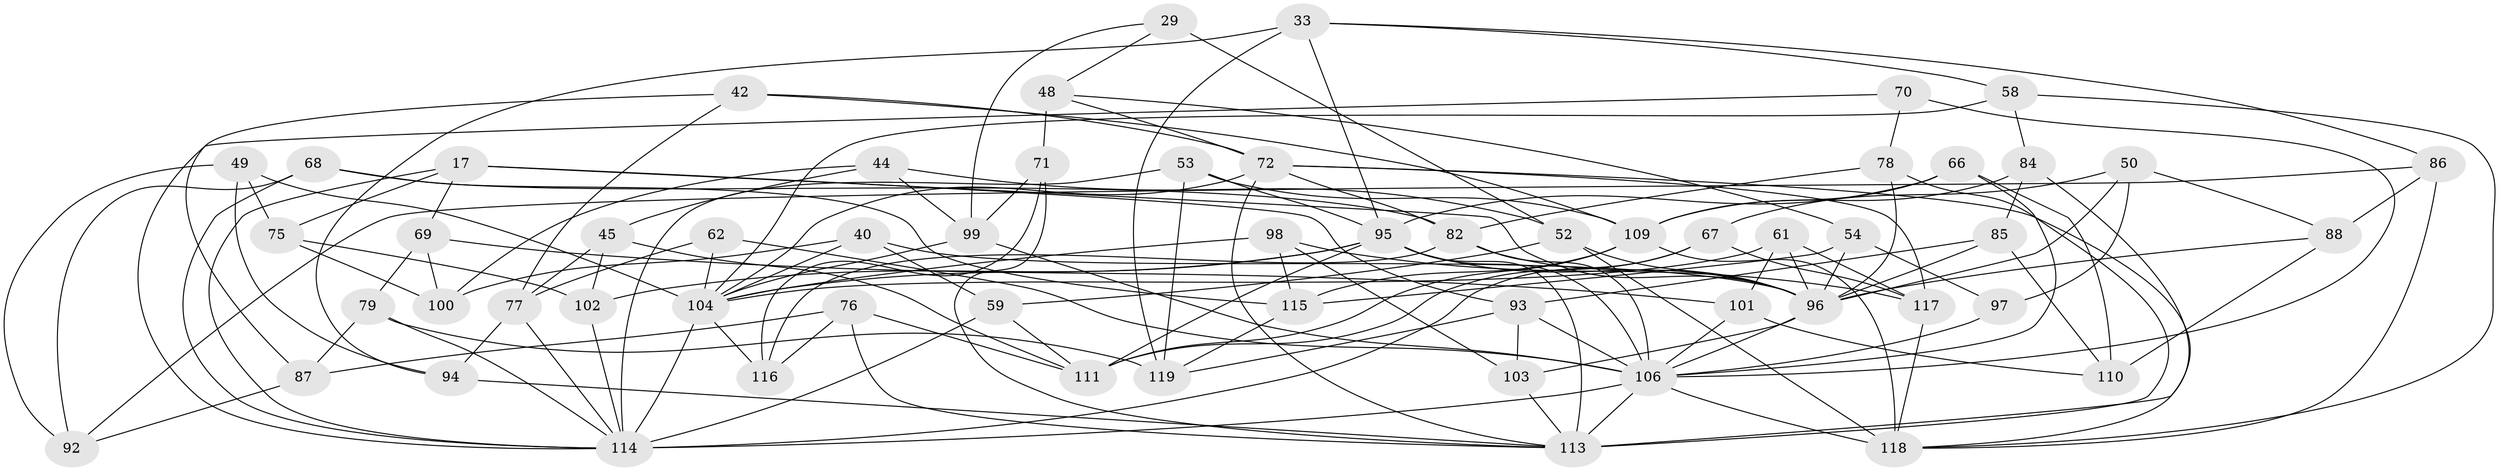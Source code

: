 // original degree distribution, {4: 1.0}
// Generated by graph-tools (version 1.1) at 2025/01/03/04/25 22:01:30]
// undirected, 59 vertices, 148 edges
graph export_dot {
graph [start="1"]
  node [color=gray90,style=filled];
  17 [super="+6"];
  29;
  33 [super="+14"];
  40;
  42;
  44;
  45;
  48;
  49;
  50;
  52 [super="+13"];
  53;
  54;
  58;
  59;
  61;
  62;
  66 [super="+60"];
  67;
  68;
  69;
  70;
  71;
  72 [super="+2+10+7"];
  75;
  76;
  77 [super="+41"];
  78;
  79;
  82 [super="+65+35"];
  84;
  85;
  86;
  87;
  88;
  92;
  93 [super="+27"];
  94;
  95 [super="+80+89"];
  96 [super="+11+25+38+74+43"];
  97;
  98;
  99 [super="+47"];
  100;
  101;
  102;
  103;
  104 [super="+21+55+31+73"];
  106 [super="+46+63"];
  109 [super="+83+56+64"];
  110;
  111 [super="+51+34+108"];
  113 [super="+4+107+24+90"];
  114 [super="+81+91"];
  115 [super="+9"];
  116;
  117 [super="+112"];
  118 [super="+105"];
  119 [super="+39"];
  17 -- 114;
  17 -- 93 [weight=2];
  17 -- 75;
  17 -- 69;
  17 -- 96;
  29 -- 52 [weight=2];
  29 -- 48;
  29 -- 99;
  33 -- 86;
  33 -- 95;
  33 -- 58;
  33 -- 94;
  33 -- 119 [weight=2];
  40 -- 100;
  40 -- 59;
  40 -- 104;
  40 -- 96;
  42 -- 87;
  42 -- 77;
  42 -- 72;
  42 -- 109;
  44 -- 45;
  44 -- 100;
  44 -- 99;
  44 -- 52;
  45 -- 77;
  45 -- 102;
  45 -- 111;
  48 -- 72;
  48 -- 54;
  48 -- 71;
  49 -- 75;
  49 -- 104;
  49 -- 94;
  49 -- 92;
  50 -- 67;
  50 -- 88;
  50 -- 97;
  50 -- 96;
  52 -- 59;
  52 -- 118;
  52 -- 96;
  53 -- 119;
  53 -- 95;
  53 -- 109;
  53 -- 114;
  54 -- 97;
  54 -- 115;
  54 -- 96;
  58 -- 84;
  58 -- 118;
  58 -- 104;
  59 -- 111;
  59 -- 114;
  61 -- 101;
  61 -- 104;
  61 -- 117;
  61 -- 96;
  62 -- 104;
  62 -- 77 [weight=2];
  62 -- 106;
  66 -- 110;
  66 -- 109 [weight=2];
  66 -- 95;
  66 -- 106 [weight=2];
  67 -- 117;
  67 -- 111;
  67 -- 114;
  68 -- 92;
  68 -- 115;
  68 -- 82;
  68 -- 114;
  69 -- 101;
  69 -- 100;
  69 -- 79;
  70 -- 78;
  70 -- 106 [weight=2];
  70 -- 114;
  71 -- 116;
  71 -- 99;
  71 -- 113;
  72 -- 113 [weight=2];
  72 -- 117 [weight=2];
  72 -- 104;
  72 -- 82 [weight=2];
  72 -- 118;
  75 -- 100;
  75 -- 102;
  76 -- 87;
  76 -- 116;
  76 -- 113;
  76 -- 111;
  77 -- 94;
  77 -- 114;
  78 -- 113;
  78 -- 96;
  78 -- 82;
  79 -- 87;
  79 -- 119;
  79 -- 114;
  82 -- 106 [weight=3];
  82 -- 96 [weight=2];
  82 -- 116;
  84 -- 109;
  84 -- 85;
  84 -- 113;
  85 -- 93;
  85 -- 110;
  85 -- 96;
  86 -- 88;
  86 -- 92;
  86 -- 118;
  87 -- 92;
  88 -- 110;
  88 -- 96;
  93 -- 119;
  93 -- 103;
  93 -- 106;
  94 -- 113;
  95 -- 113 [weight=2];
  95 -- 102;
  95 -- 96 [weight=3];
  95 -- 111 [weight=3];
  95 -- 106;
  95 -- 104;
  96 -- 103;
  96 -- 106 [weight=3];
  97 -- 106 [weight=2];
  98 -- 103;
  98 -- 117;
  98 -- 115;
  98 -- 104;
  99 -- 106 [weight=2];
  99 -- 104;
  101 -- 110;
  101 -- 106;
  102 -- 114;
  103 -- 113;
  104 -- 116;
  104 -- 114 [weight=2];
  106 -- 113 [weight=4];
  106 -- 118;
  106 -- 114;
  109 -- 115 [weight=2];
  109 -- 118 [weight=2];
  109 -- 111 [weight=3];
  115 -- 119;
  117 -- 118;
}
